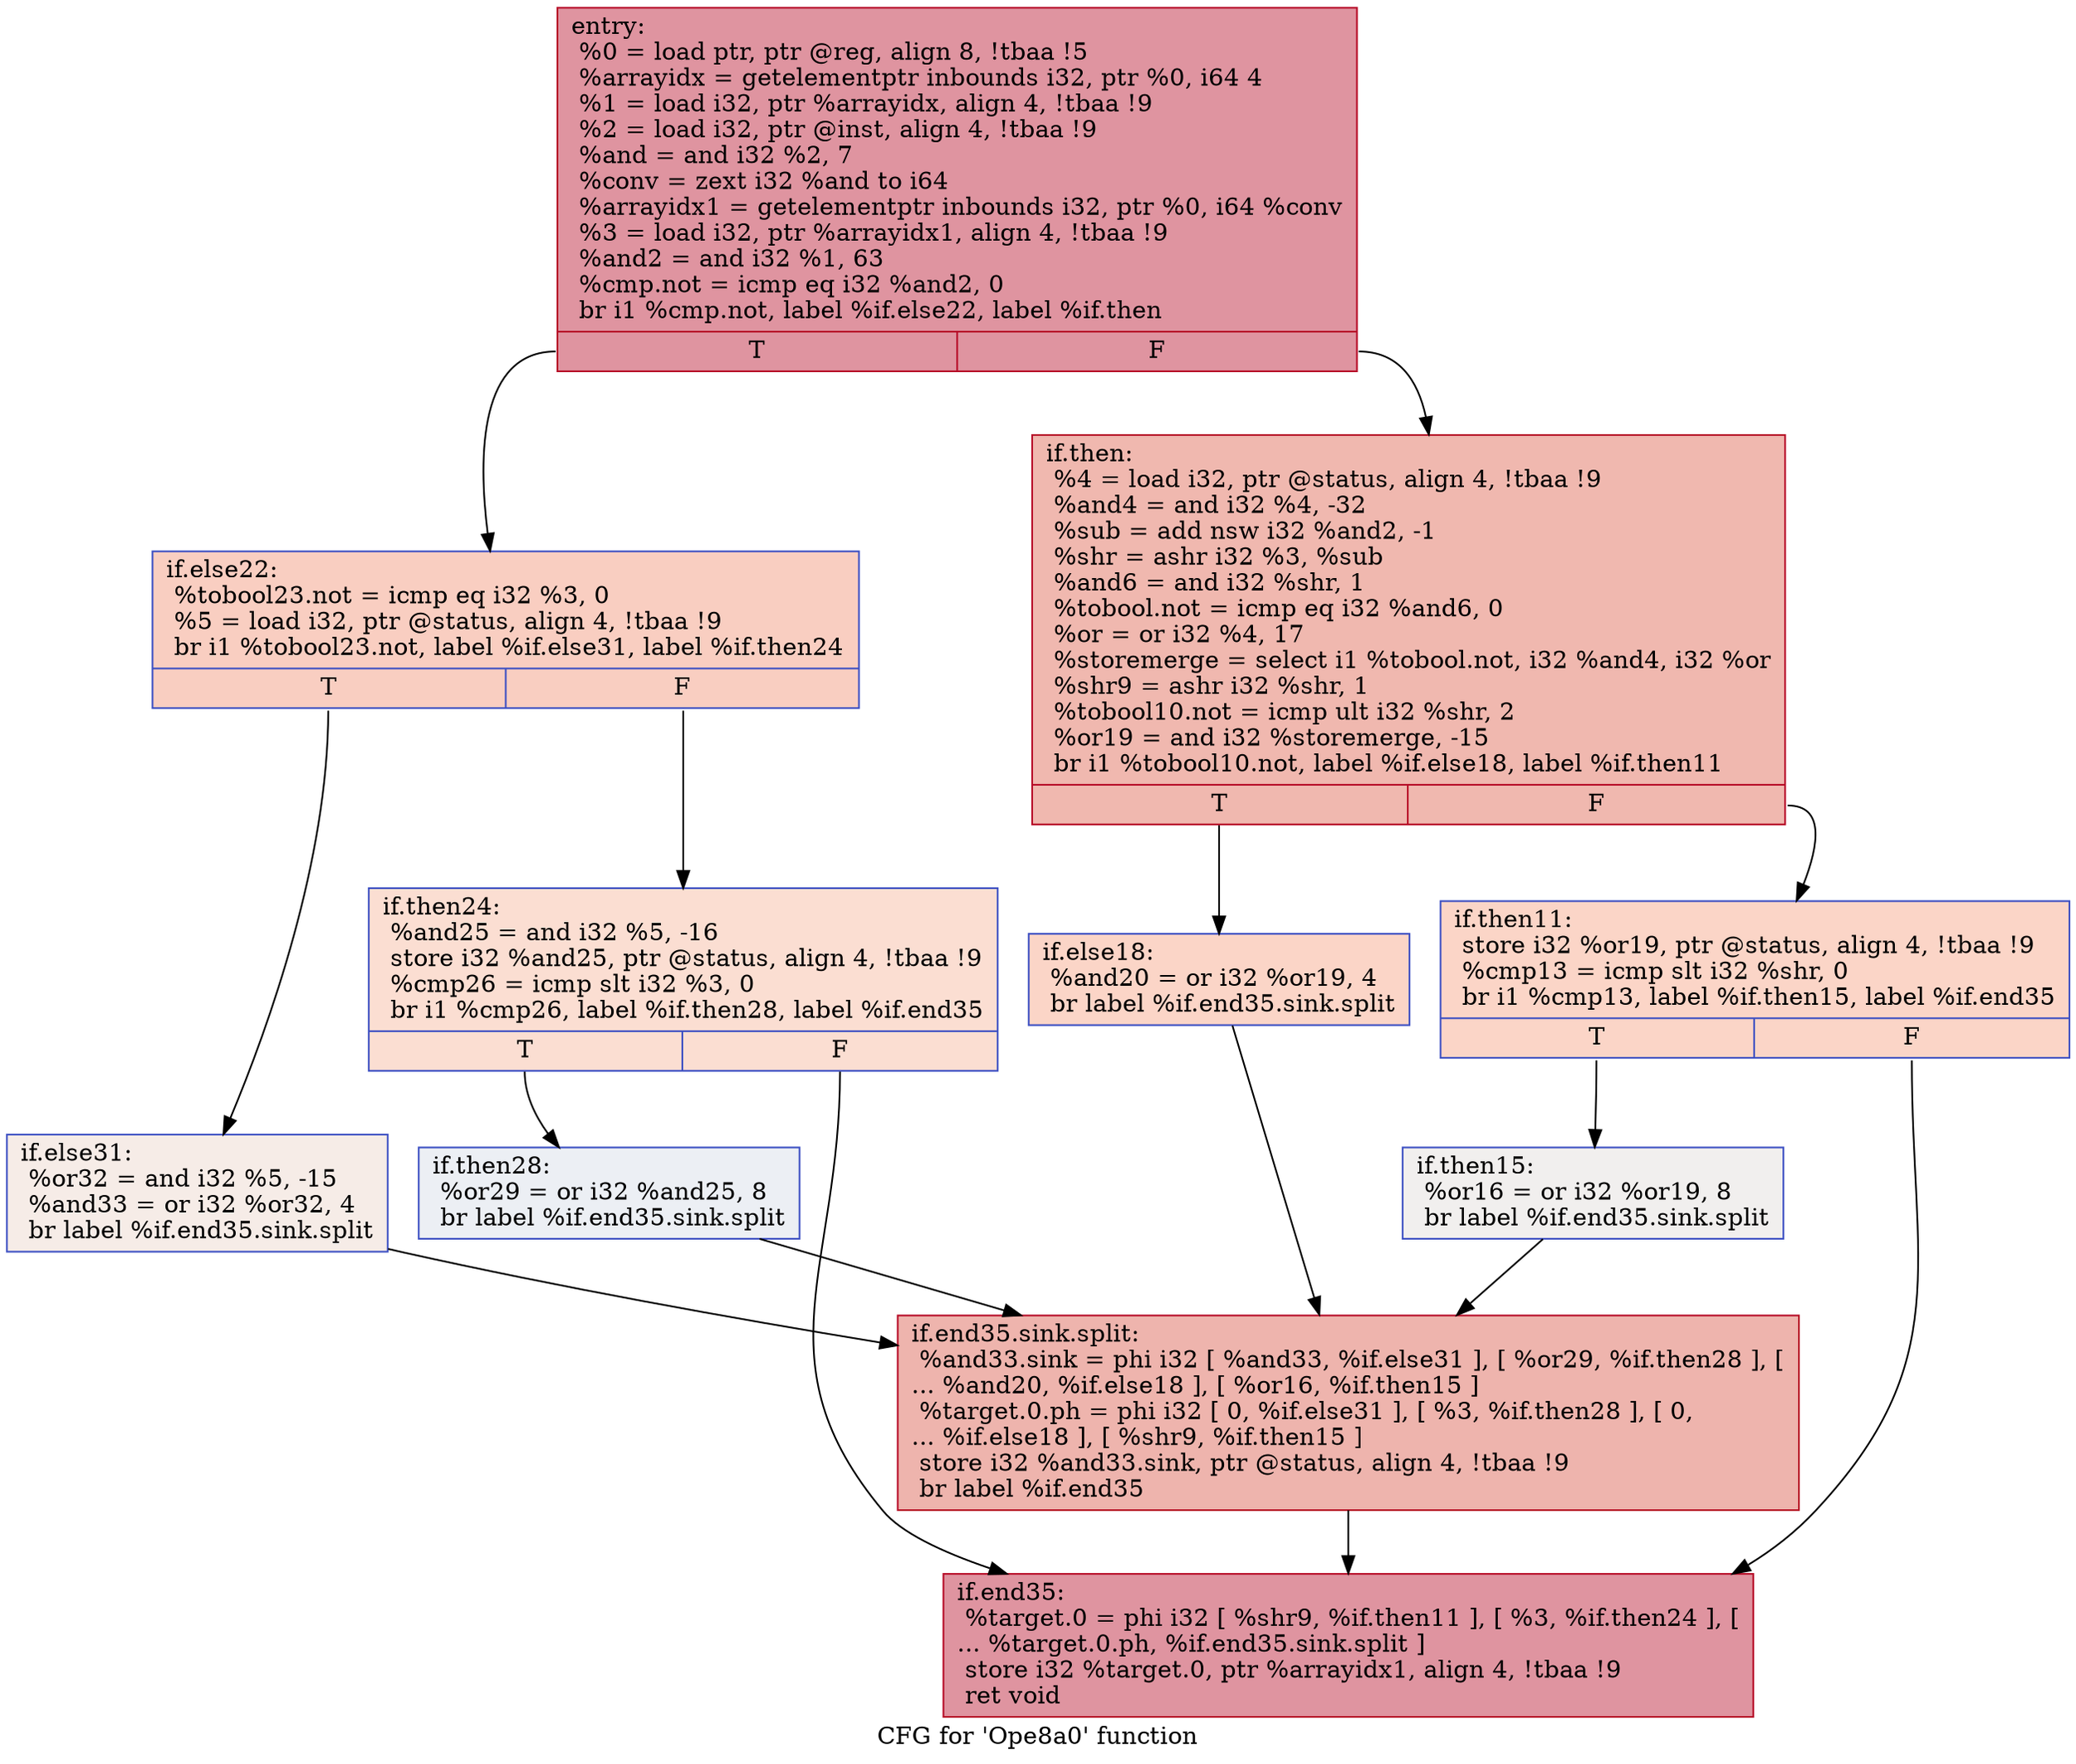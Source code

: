 digraph "CFG for 'Ope8a0' function" {
	label="CFG for 'Ope8a0' function";

	Node0x564928114f60 [shape=record,color="#b70d28ff", style=filled, fillcolor="#b70d2870",label="{entry:\l  %0 = load ptr, ptr @reg, align 8, !tbaa !5\l  %arrayidx = getelementptr inbounds i32, ptr %0, i64 4\l  %1 = load i32, ptr %arrayidx, align 4, !tbaa !9\l  %2 = load i32, ptr @inst, align 4, !tbaa !9\l  %and = and i32 %2, 7\l  %conv = zext i32 %and to i64\l  %arrayidx1 = getelementptr inbounds i32, ptr %0, i64 %conv\l  %3 = load i32, ptr %arrayidx1, align 4, !tbaa !9\l  %and2 = and i32 %1, 63\l  %cmp.not = icmp eq i32 %and2, 0\l  br i1 %cmp.not, label %if.else22, label %if.then\l|{<s0>T|<s1>F}}"];
	Node0x564928114f60:s0 -> Node0x564928114fb0;
	Node0x564928114f60:s1 -> Node0x564928114f10;
	Node0x564928114f10 [shape=record,color="#b70d28ff", style=filled, fillcolor="#dc5d4a70",label="{if.then:                                          \l  %4 = load i32, ptr @status, align 4, !tbaa !9\l  %and4 = and i32 %4, -32\l  %sub = add nsw i32 %and2, -1\l  %shr = ashr i32 %3, %sub\l  %and6 = and i32 %shr, 1\l  %tobool.not = icmp eq i32 %and6, 0\l  %or = or i32 %4, 17\l  %storemerge = select i1 %tobool.not, i32 %and4, i32 %or\l  %shr9 = ashr i32 %shr, 1\l  %tobool10.not = icmp ult i32 %shr, 2\l  %or19 = and i32 %storemerge, -15\l  br i1 %tobool10.not, label %if.else18, label %if.then11\l|{<s0>T|<s1>F}}"];
	Node0x564928114f10:s0 -> Node0x564928119420;
	Node0x564928114f10:s1 -> Node0x5649281194a0;
	Node0x5649281194a0 [shape=record,color="#3d50c3ff", style=filled, fillcolor="#f5a08170",label="{if.then11:                                        \l  store i32 %or19, ptr @status, align 4, !tbaa !9\l  %cmp13 = icmp slt i32 %shr, 0\l  br i1 %cmp13, label %if.then15, label %if.end35\l|{<s0>T|<s1>F}}"];
	Node0x5649281194a0:s0 -> Node0x564928119770;
	Node0x5649281194a0:s1 -> Node0x5649281197f0;
	Node0x564928119770 [shape=record,color="#3d50c3ff", style=filled, fillcolor="#e0dbd870",label="{if.then15:                                        \l  %or16 = or i32 %or19, 8\l  br label %if.end35.sink.split\l}"];
	Node0x564928119770 -> Node0x564928119db0;
	Node0x564928119420 [shape=record,color="#3d50c3ff", style=filled, fillcolor="#f5a08170",label="{if.else18:                                        \l  %and20 = or i32 %or19, 4\l  br label %if.end35.sink.split\l}"];
	Node0x564928119420 -> Node0x564928119db0;
	Node0x564928114fb0 [shape=record,color="#3d50c3ff", style=filled, fillcolor="#f2907270",label="{if.else22:                                        \l  %tobool23.not = icmp eq i32 %3, 0\l  %5 = load i32, ptr @status, align 4, !tbaa !9\l  br i1 %tobool23.not, label %if.else31, label %if.then24\l|{<s0>T|<s1>F}}"];
	Node0x564928114fb0:s0 -> Node0x56492811a140;
	Node0x564928114fb0:s1 -> Node0x56492811a190;
	Node0x56492811a190 [shape=record,color="#3d50c3ff", style=filled, fillcolor="#f7b59970",label="{if.then24:                                        \l  %and25 = and i32 %5, -16\l  store i32 %and25, ptr @status, align 4, !tbaa !9\l  %cmp26 = icmp slt i32 %3, 0\l  br i1 %cmp26, label %if.then28, label %if.end35\l|{<s0>T|<s1>F}}"];
	Node0x56492811a190:s0 -> Node0x56492811a4e0;
	Node0x56492811a190:s1 -> Node0x5649281197f0;
	Node0x56492811a4e0 [shape=record,color="#3d50c3ff", style=filled, fillcolor="#d4dbe670",label="{if.then28:                                        \l  %or29 = or i32 %and25, 8\l  br label %if.end35.sink.split\l}"];
	Node0x56492811a4e0 -> Node0x564928119db0;
	Node0x56492811a140 [shape=record,color="#3d50c3ff", style=filled, fillcolor="#ead5c970",label="{if.else31:                                        \l  %or32 = and i32 %5, -15\l  %and33 = or i32 %or32, 4\l  br label %if.end35.sink.split\l}"];
	Node0x56492811a140 -> Node0x564928119db0;
	Node0x564928119db0 [shape=record,color="#b70d28ff", style=filled, fillcolor="#d8564670",label="{if.end35.sink.split:                              \l  %and33.sink = phi i32 [ %and33, %if.else31 ], [ %or29, %if.then28 ], [\l... %and20, %if.else18 ], [ %or16, %if.then15 ]\l  %target.0.ph = phi i32 [ 0, %if.else31 ], [ %3, %if.then28 ], [ 0,\l... %if.else18 ], [ %shr9, %if.then15 ]\l  store i32 %and33.sink, ptr @status, align 4, !tbaa !9\l  br label %if.end35\l}"];
	Node0x564928119db0 -> Node0x5649281197f0;
	Node0x5649281197f0 [shape=record,color="#b70d28ff", style=filled, fillcolor="#b70d2870",label="{if.end35:                                         \l  %target.0 = phi i32 [ %shr9, %if.then11 ], [ %3, %if.then24 ], [\l... %target.0.ph, %if.end35.sink.split ]\l  store i32 %target.0, ptr %arrayidx1, align 4, !tbaa !9\l  ret void\l}"];
}
